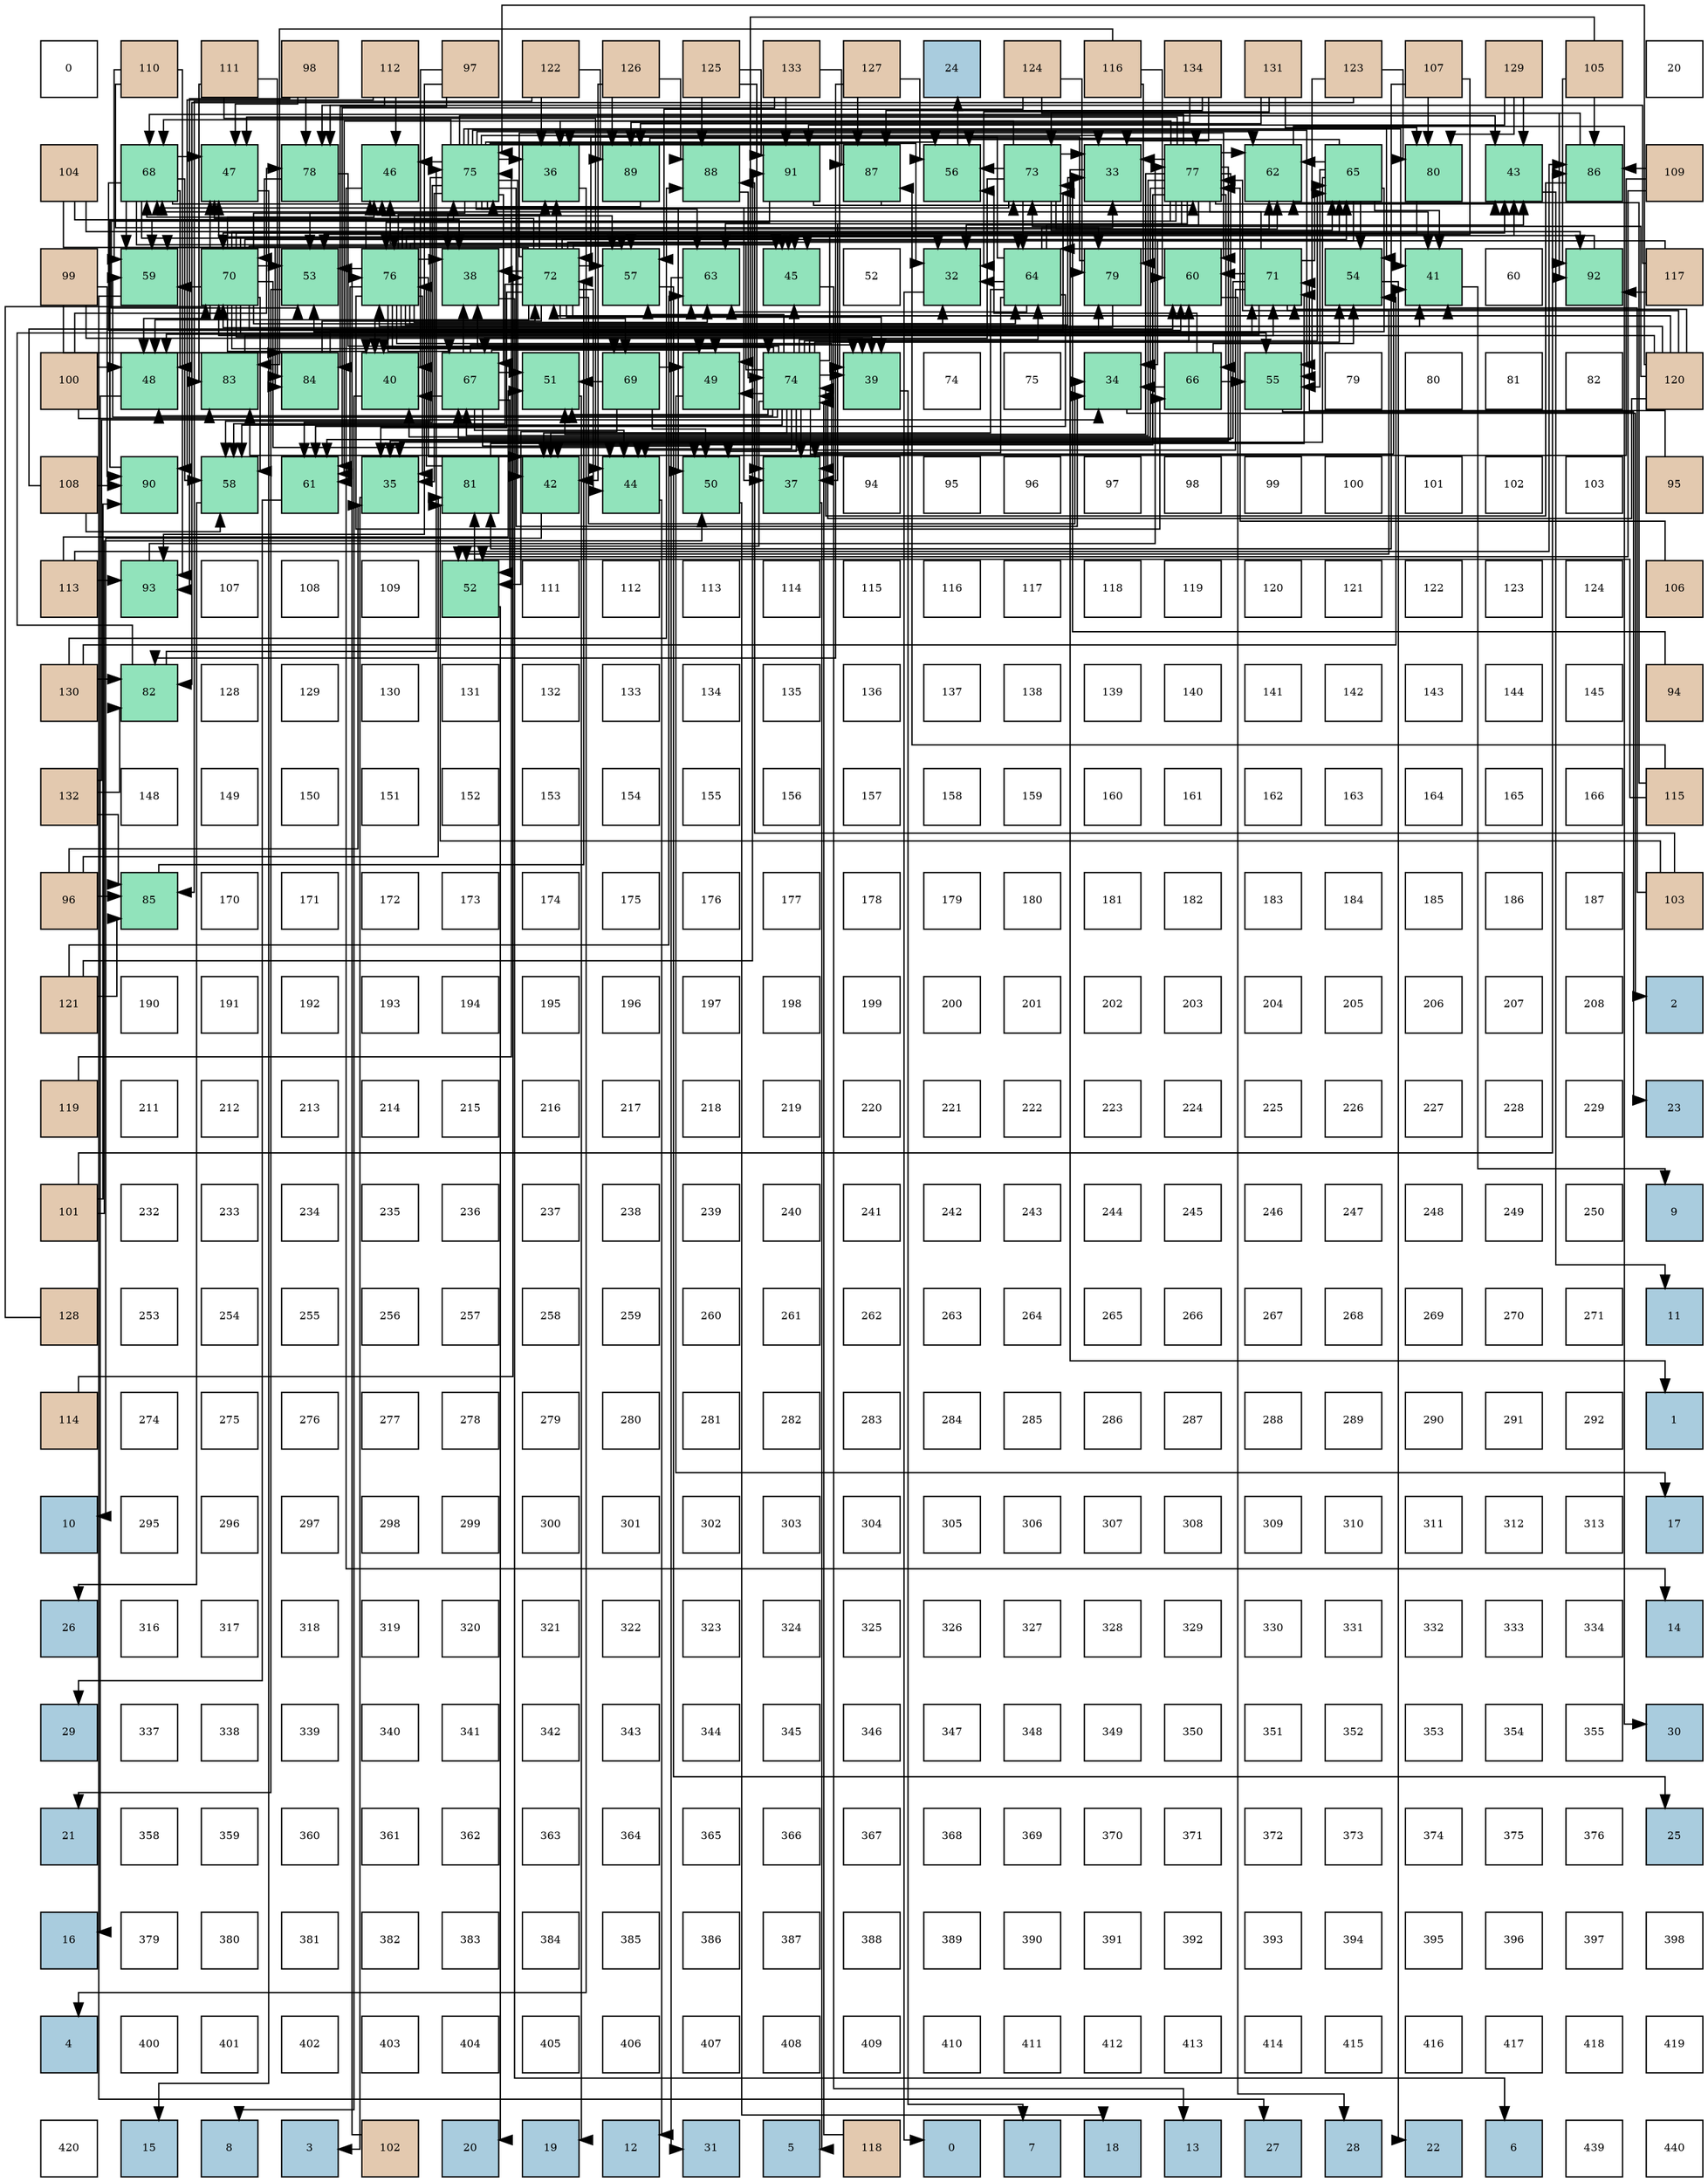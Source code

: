 digraph layout{
 rankdir=TB;
 splines=ortho;
 node [style=filled shape=square fixedsize=true width=0.6];
0[label="0", fontsize=8, fillcolor="#ffffff"];
1[label="110", fontsize=8, fillcolor="#e3c9af"];
2[label="111", fontsize=8, fillcolor="#e3c9af"];
3[label="98", fontsize=8, fillcolor="#e3c9af"];
4[label="112", fontsize=8, fillcolor="#e3c9af"];
5[label="97", fontsize=8, fillcolor="#e3c9af"];
6[label="122", fontsize=8, fillcolor="#e3c9af"];
7[label="126", fontsize=8, fillcolor="#e3c9af"];
8[label="125", fontsize=8, fillcolor="#e3c9af"];
9[label="133", fontsize=8, fillcolor="#e3c9af"];
10[label="127", fontsize=8, fillcolor="#e3c9af"];
11[label="24", fontsize=8, fillcolor="#a9ccde"];
12[label="124", fontsize=8, fillcolor="#e3c9af"];
13[label="116", fontsize=8, fillcolor="#e3c9af"];
14[label="134", fontsize=8, fillcolor="#e3c9af"];
15[label="131", fontsize=8, fillcolor="#e3c9af"];
16[label="123", fontsize=8, fillcolor="#e3c9af"];
17[label="107", fontsize=8, fillcolor="#e3c9af"];
18[label="129", fontsize=8, fillcolor="#e3c9af"];
19[label="105", fontsize=8, fillcolor="#e3c9af"];
20[label="20", fontsize=8, fillcolor="#ffffff"];
21[label="104", fontsize=8, fillcolor="#e3c9af"];
22[label="68", fontsize=8, fillcolor="#91e3bb"];
23[label="47", fontsize=8, fillcolor="#91e3bb"];
24[label="78", fontsize=8, fillcolor="#91e3bb"];
25[label="46", fontsize=8, fillcolor="#91e3bb"];
26[label="75", fontsize=8, fillcolor="#91e3bb"];
27[label="36", fontsize=8, fillcolor="#91e3bb"];
28[label="89", fontsize=8, fillcolor="#91e3bb"];
29[label="88", fontsize=8, fillcolor="#91e3bb"];
30[label="91", fontsize=8, fillcolor="#91e3bb"];
31[label="87", fontsize=8, fillcolor="#91e3bb"];
32[label="56", fontsize=8, fillcolor="#91e3bb"];
33[label="73", fontsize=8, fillcolor="#91e3bb"];
34[label="33", fontsize=8, fillcolor="#91e3bb"];
35[label="77", fontsize=8, fillcolor="#91e3bb"];
36[label="62", fontsize=8, fillcolor="#91e3bb"];
37[label="65", fontsize=8, fillcolor="#91e3bb"];
38[label="80", fontsize=8, fillcolor="#91e3bb"];
39[label="43", fontsize=8, fillcolor="#91e3bb"];
40[label="86", fontsize=8, fillcolor="#91e3bb"];
41[label="109", fontsize=8, fillcolor="#e3c9af"];
42[label="99", fontsize=8, fillcolor="#e3c9af"];
43[label="59", fontsize=8, fillcolor="#91e3bb"];
44[label="70", fontsize=8, fillcolor="#91e3bb"];
45[label="53", fontsize=8, fillcolor="#91e3bb"];
46[label="76", fontsize=8, fillcolor="#91e3bb"];
47[label="38", fontsize=8, fillcolor="#91e3bb"];
48[label="72", fontsize=8, fillcolor="#91e3bb"];
49[label="57", fontsize=8, fillcolor="#91e3bb"];
50[label="63", fontsize=8, fillcolor="#91e3bb"];
51[label="45", fontsize=8, fillcolor="#91e3bb"];
52[label="52", fontsize=8, fillcolor="#ffffff"];
53[label="32", fontsize=8, fillcolor="#91e3bb"];
54[label="64", fontsize=8, fillcolor="#91e3bb"];
55[label="79", fontsize=8, fillcolor="#91e3bb"];
56[label="60", fontsize=8, fillcolor="#91e3bb"];
57[label="71", fontsize=8, fillcolor="#91e3bb"];
58[label="54", fontsize=8, fillcolor="#91e3bb"];
59[label="41", fontsize=8, fillcolor="#91e3bb"];
60[label="60", fontsize=8, fillcolor="#ffffff"];
61[label="92", fontsize=8, fillcolor="#91e3bb"];
62[label="117", fontsize=8, fillcolor="#e3c9af"];
63[label="100", fontsize=8, fillcolor="#e3c9af"];
64[label="48", fontsize=8, fillcolor="#91e3bb"];
65[label="83", fontsize=8, fillcolor="#91e3bb"];
66[label="84", fontsize=8, fillcolor="#91e3bb"];
67[label="40", fontsize=8, fillcolor="#91e3bb"];
68[label="67", fontsize=8, fillcolor="#91e3bb"];
69[label="51", fontsize=8, fillcolor="#91e3bb"];
70[label="69", fontsize=8, fillcolor="#91e3bb"];
71[label="49", fontsize=8, fillcolor="#91e3bb"];
72[label="74", fontsize=8, fillcolor="#91e3bb"];
73[label="39", fontsize=8, fillcolor="#91e3bb"];
74[label="74", fontsize=8, fillcolor="#ffffff"];
75[label="75", fontsize=8, fillcolor="#ffffff"];
76[label="34", fontsize=8, fillcolor="#91e3bb"];
77[label="66", fontsize=8, fillcolor="#91e3bb"];
78[label="55", fontsize=8, fillcolor="#91e3bb"];
79[label="79", fontsize=8, fillcolor="#ffffff"];
80[label="80", fontsize=8, fillcolor="#ffffff"];
81[label="81", fontsize=8, fillcolor="#ffffff"];
82[label="82", fontsize=8, fillcolor="#ffffff"];
83[label="120", fontsize=8, fillcolor="#e3c9af"];
84[label="108", fontsize=8, fillcolor="#e3c9af"];
85[label="90", fontsize=8, fillcolor="#91e3bb"];
86[label="58", fontsize=8, fillcolor="#91e3bb"];
87[label="61", fontsize=8, fillcolor="#91e3bb"];
88[label="35", fontsize=8, fillcolor="#91e3bb"];
89[label="81", fontsize=8, fillcolor="#91e3bb"];
90[label="42", fontsize=8, fillcolor="#91e3bb"];
91[label="44", fontsize=8, fillcolor="#91e3bb"];
92[label="50", fontsize=8, fillcolor="#91e3bb"];
93[label="37", fontsize=8, fillcolor="#91e3bb"];
94[label="94", fontsize=8, fillcolor="#ffffff"];
95[label="95", fontsize=8, fillcolor="#ffffff"];
96[label="96", fontsize=8, fillcolor="#ffffff"];
97[label="97", fontsize=8, fillcolor="#ffffff"];
98[label="98", fontsize=8, fillcolor="#ffffff"];
99[label="99", fontsize=8, fillcolor="#ffffff"];
100[label="100", fontsize=8, fillcolor="#ffffff"];
101[label="101", fontsize=8, fillcolor="#ffffff"];
102[label="102", fontsize=8, fillcolor="#ffffff"];
103[label="103", fontsize=8, fillcolor="#ffffff"];
104[label="95", fontsize=8, fillcolor="#e3c9af"];
105[label="113", fontsize=8, fillcolor="#e3c9af"];
106[label="93", fontsize=8, fillcolor="#91e3bb"];
107[label="107", fontsize=8, fillcolor="#ffffff"];
108[label="108", fontsize=8, fillcolor="#ffffff"];
109[label="109", fontsize=8, fillcolor="#ffffff"];
110[label="52", fontsize=8, fillcolor="#91e3bb"];
111[label="111", fontsize=8, fillcolor="#ffffff"];
112[label="112", fontsize=8, fillcolor="#ffffff"];
113[label="113", fontsize=8, fillcolor="#ffffff"];
114[label="114", fontsize=8, fillcolor="#ffffff"];
115[label="115", fontsize=8, fillcolor="#ffffff"];
116[label="116", fontsize=8, fillcolor="#ffffff"];
117[label="117", fontsize=8, fillcolor="#ffffff"];
118[label="118", fontsize=8, fillcolor="#ffffff"];
119[label="119", fontsize=8, fillcolor="#ffffff"];
120[label="120", fontsize=8, fillcolor="#ffffff"];
121[label="121", fontsize=8, fillcolor="#ffffff"];
122[label="122", fontsize=8, fillcolor="#ffffff"];
123[label="123", fontsize=8, fillcolor="#ffffff"];
124[label="124", fontsize=8, fillcolor="#ffffff"];
125[label="106", fontsize=8, fillcolor="#e3c9af"];
126[label="130", fontsize=8, fillcolor="#e3c9af"];
127[label="82", fontsize=8, fillcolor="#91e3bb"];
128[label="128", fontsize=8, fillcolor="#ffffff"];
129[label="129", fontsize=8, fillcolor="#ffffff"];
130[label="130", fontsize=8, fillcolor="#ffffff"];
131[label="131", fontsize=8, fillcolor="#ffffff"];
132[label="132", fontsize=8, fillcolor="#ffffff"];
133[label="133", fontsize=8, fillcolor="#ffffff"];
134[label="134", fontsize=8, fillcolor="#ffffff"];
135[label="135", fontsize=8, fillcolor="#ffffff"];
136[label="136", fontsize=8, fillcolor="#ffffff"];
137[label="137", fontsize=8, fillcolor="#ffffff"];
138[label="138", fontsize=8, fillcolor="#ffffff"];
139[label="139", fontsize=8, fillcolor="#ffffff"];
140[label="140", fontsize=8, fillcolor="#ffffff"];
141[label="141", fontsize=8, fillcolor="#ffffff"];
142[label="142", fontsize=8, fillcolor="#ffffff"];
143[label="143", fontsize=8, fillcolor="#ffffff"];
144[label="144", fontsize=8, fillcolor="#ffffff"];
145[label="145", fontsize=8, fillcolor="#ffffff"];
146[label="94", fontsize=8, fillcolor="#e3c9af"];
147[label="132", fontsize=8, fillcolor="#e3c9af"];
148[label="148", fontsize=8, fillcolor="#ffffff"];
149[label="149", fontsize=8, fillcolor="#ffffff"];
150[label="150", fontsize=8, fillcolor="#ffffff"];
151[label="151", fontsize=8, fillcolor="#ffffff"];
152[label="152", fontsize=8, fillcolor="#ffffff"];
153[label="153", fontsize=8, fillcolor="#ffffff"];
154[label="154", fontsize=8, fillcolor="#ffffff"];
155[label="155", fontsize=8, fillcolor="#ffffff"];
156[label="156", fontsize=8, fillcolor="#ffffff"];
157[label="157", fontsize=8, fillcolor="#ffffff"];
158[label="158", fontsize=8, fillcolor="#ffffff"];
159[label="159", fontsize=8, fillcolor="#ffffff"];
160[label="160", fontsize=8, fillcolor="#ffffff"];
161[label="161", fontsize=8, fillcolor="#ffffff"];
162[label="162", fontsize=8, fillcolor="#ffffff"];
163[label="163", fontsize=8, fillcolor="#ffffff"];
164[label="164", fontsize=8, fillcolor="#ffffff"];
165[label="165", fontsize=8, fillcolor="#ffffff"];
166[label="166", fontsize=8, fillcolor="#ffffff"];
167[label="115", fontsize=8, fillcolor="#e3c9af"];
168[label="96", fontsize=8, fillcolor="#e3c9af"];
169[label="85", fontsize=8, fillcolor="#91e3bb"];
170[label="170", fontsize=8, fillcolor="#ffffff"];
171[label="171", fontsize=8, fillcolor="#ffffff"];
172[label="172", fontsize=8, fillcolor="#ffffff"];
173[label="173", fontsize=8, fillcolor="#ffffff"];
174[label="174", fontsize=8, fillcolor="#ffffff"];
175[label="175", fontsize=8, fillcolor="#ffffff"];
176[label="176", fontsize=8, fillcolor="#ffffff"];
177[label="177", fontsize=8, fillcolor="#ffffff"];
178[label="178", fontsize=8, fillcolor="#ffffff"];
179[label="179", fontsize=8, fillcolor="#ffffff"];
180[label="180", fontsize=8, fillcolor="#ffffff"];
181[label="181", fontsize=8, fillcolor="#ffffff"];
182[label="182", fontsize=8, fillcolor="#ffffff"];
183[label="183", fontsize=8, fillcolor="#ffffff"];
184[label="184", fontsize=8, fillcolor="#ffffff"];
185[label="185", fontsize=8, fillcolor="#ffffff"];
186[label="186", fontsize=8, fillcolor="#ffffff"];
187[label="187", fontsize=8, fillcolor="#ffffff"];
188[label="103", fontsize=8, fillcolor="#e3c9af"];
189[label="121", fontsize=8, fillcolor="#e3c9af"];
190[label="190", fontsize=8, fillcolor="#ffffff"];
191[label="191", fontsize=8, fillcolor="#ffffff"];
192[label="192", fontsize=8, fillcolor="#ffffff"];
193[label="193", fontsize=8, fillcolor="#ffffff"];
194[label="194", fontsize=8, fillcolor="#ffffff"];
195[label="195", fontsize=8, fillcolor="#ffffff"];
196[label="196", fontsize=8, fillcolor="#ffffff"];
197[label="197", fontsize=8, fillcolor="#ffffff"];
198[label="198", fontsize=8, fillcolor="#ffffff"];
199[label="199", fontsize=8, fillcolor="#ffffff"];
200[label="200", fontsize=8, fillcolor="#ffffff"];
201[label="201", fontsize=8, fillcolor="#ffffff"];
202[label="202", fontsize=8, fillcolor="#ffffff"];
203[label="203", fontsize=8, fillcolor="#ffffff"];
204[label="204", fontsize=8, fillcolor="#ffffff"];
205[label="205", fontsize=8, fillcolor="#ffffff"];
206[label="206", fontsize=8, fillcolor="#ffffff"];
207[label="207", fontsize=8, fillcolor="#ffffff"];
208[label="208", fontsize=8, fillcolor="#ffffff"];
209[label="2", fontsize=8, fillcolor="#a9ccde"];
210[label="119", fontsize=8, fillcolor="#e3c9af"];
211[label="211", fontsize=8, fillcolor="#ffffff"];
212[label="212", fontsize=8, fillcolor="#ffffff"];
213[label="213", fontsize=8, fillcolor="#ffffff"];
214[label="214", fontsize=8, fillcolor="#ffffff"];
215[label="215", fontsize=8, fillcolor="#ffffff"];
216[label="216", fontsize=8, fillcolor="#ffffff"];
217[label="217", fontsize=8, fillcolor="#ffffff"];
218[label="218", fontsize=8, fillcolor="#ffffff"];
219[label="219", fontsize=8, fillcolor="#ffffff"];
220[label="220", fontsize=8, fillcolor="#ffffff"];
221[label="221", fontsize=8, fillcolor="#ffffff"];
222[label="222", fontsize=8, fillcolor="#ffffff"];
223[label="223", fontsize=8, fillcolor="#ffffff"];
224[label="224", fontsize=8, fillcolor="#ffffff"];
225[label="225", fontsize=8, fillcolor="#ffffff"];
226[label="226", fontsize=8, fillcolor="#ffffff"];
227[label="227", fontsize=8, fillcolor="#ffffff"];
228[label="228", fontsize=8, fillcolor="#ffffff"];
229[label="229", fontsize=8, fillcolor="#ffffff"];
230[label="23", fontsize=8, fillcolor="#a9ccde"];
231[label="101", fontsize=8, fillcolor="#e3c9af"];
232[label="232", fontsize=8, fillcolor="#ffffff"];
233[label="233", fontsize=8, fillcolor="#ffffff"];
234[label="234", fontsize=8, fillcolor="#ffffff"];
235[label="235", fontsize=8, fillcolor="#ffffff"];
236[label="236", fontsize=8, fillcolor="#ffffff"];
237[label="237", fontsize=8, fillcolor="#ffffff"];
238[label="238", fontsize=8, fillcolor="#ffffff"];
239[label="239", fontsize=8, fillcolor="#ffffff"];
240[label="240", fontsize=8, fillcolor="#ffffff"];
241[label="241", fontsize=8, fillcolor="#ffffff"];
242[label="242", fontsize=8, fillcolor="#ffffff"];
243[label="243", fontsize=8, fillcolor="#ffffff"];
244[label="244", fontsize=8, fillcolor="#ffffff"];
245[label="245", fontsize=8, fillcolor="#ffffff"];
246[label="246", fontsize=8, fillcolor="#ffffff"];
247[label="247", fontsize=8, fillcolor="#ffffff"];
248[label="248", fontsize=8, fillcolor="#ffffff"];
249[label="249", fontsize=8, fillcolor="#ffffff"];
250[label="250", fontsize=8, fillcolor="#ffffff"];
251[label="9", fontsize=8, fillcolor="#a9ccde"];
252[label="128", fontsize=8, fillcolor="#e3c9af"];
253[label="253", fontsize=8, fillcolor="#ffffff"];
254[label="254", fontsize=8, fillcolor="#ffffff"];
255[label="255", fontsize=8, fillcolor="#ffffff"];
256[label="256", fontsize=8, fillcolor="#ffffff"];
257[label="257", fontsize=8, fillcolor="#ffffff"];
258[label="258", fontsize=8, fillcolor="#ffffff"];
259[label="259", fontsize=8, fillcolor="#ffffff"];
260[label="260", fontsize=8, fillcolor="#ffffff"];
261[label="261", fontsize=8, fillcolor="#ffffff"];
262[label="262", fontsize=8, fillcolor="#ffffff"];
263[label="263", fontsize=8, fillcolor="#ffffff"];
264[label="264", fontsize=8, fillcolor="#ffffff"];
265[label="265", fontsize=8, fillcolor="#ffffff"];
266[label="266", fontsize=8, fillcolor="#ffffff"];
267[label="267", fontsize=8, fillcolor="#ffffff"];
268[label="268", fontsize=8, fillcolor="#ffffff"];
269[label="269", fontsize=8, fillcolor="#ffffff"];
270[label="270", fontsize=8, fillcolor="#ffffff"];
271[label="271", fontsize=8, fillcolor="#ffffff"];
272[label="11", fontsize=8, fillcolor="#a9ccde"];
273[label="114", fontsize=8, fillcolor="#e3c9af"];
274[label="274", fontsize=8, fillcolor="#ffffff"];
275[label="275", fontsize=8, fillcolor="#ffffff"];
276[label="276", fontsize=8, fillcolor="#ffffff"];
277[label="277", fontsize=8, fillcolor="#ffffff"];
278[label="278", fontsize=8, fillcolor="#ffffff"];
279[label="279", fontsize=8, fillcolor="#ffffff"];
280[label="280", fontsize=8, fillcolor="#ffffff"];
281[label="281", fontsize=8, fillcolor="#ffffff"];
282[label="282", fontsize=8, fillcolor="#ffffff"];
283[label="283", fontsize=8, fillcolor="#ffffff"];
284[label="284", fontsize=8, fillcolor="#ffffff"];
285[label="285", fontsize=8, fillcolor="#ffffff"];
286[label="286", fontsize=8, fillcolor="#ffffff"];
287[label="287", fontsize=8, fillcolor="#ffffff"];
288[label="288", fontsize=8, fillcolor="#ffffff"];
289[label="289", fontsize=8, fillcolor="#ffffff"];
290[label="290", fontsize=8, fillcolor="#ffffff"];
291[label="291", fontsize=8, fillcolor="#ffffff"];
292[label="292", fontsize=8, fillcolor="#ffffff"];
293[label="1", fontsize=8, fillcolor="#a9ccde"];
294[label="10", fontsize=8, fillcolor="#a9ccde"];
295[label="295", fontsize=8, fillcolor="#ffffff"];
296[label="296", fontsize=8, fillcolor="#ffffff"];
297[label="297", fontsize=8, fillcolor="#ffffff"];
298[label="298", fontsize=8, fillcolor="#ffffff"];
299[label="299", fontsize=8, fillcolor="#ffffff"];
300[label="300", fontsize=8, fillcolor="#ffffff"];
301[label="301", fontsize=8, fillcolor="#ffffff"];
302[label="302", fontsize=8, fillcolor="#ffffff"];
303[label="303", fontsize=8, fillcolor="#ffffff"];
304[label="304", fontsize=8, fillcolor="#ffffff"];
305[label="305", fontsize=8, fillcolor="#ffffff"];
306[label="306", fontsize=8, fillcolor="#ffffff"];
307[label="307", fontsize=8, fillcolor="#ffffff"];
308[label="308", fontsize=8, fillcolor="#ffffff"];
309[label="309", fontsize=8, fillcolor="#ffffff"];
310[label="310", fontsize=8, fillcolor="#ffffff"];
311[label="311", fontsize=8, fillcolor="#ffffff"];
312[label="312", fontsize=8, fillcolor="#ffffff"];
313[label="313", fontsize=8, fillcolor="#ffffff"];
314[label="17", fontsize=8, fillcolor="#a9ccde"];
315[label="26", fontsize=8, fillcolor="#a9ccde"];
316[label="316", fontsize=8, fillcolor="#ffffff"];
317[label="317", fontsize=8, fillcolor="#ffffff"];
318[label="318", fontsize=8, fillcolor="#ffffff"];
319[label="319", fontsize=8, fillcolor="#ffffff"];
320[label="320", fontsize=8, fillcolor="#ffffff"];
321[label="321", fontsize=8, fillcolor="#ffffff"];
322[label="322", fontsize=8, fillcolor="#ffffff"];
323[label="323", fontsize=8, fillcolor="#ffffff"];
324[label="324", fontsize=8, fillcolor="#ffffff"];
325[label="325", fontsize=8, fillcolor="#ffffff"];
326[label="326", fontsize=8, fillcolor="#ffffff"];
327[label="327", fontsize=8, fillcolor="#ffffff"];
328[label="328", fontsize=8, fillcolor="#ffffff"];
329[label="329", fontsize=8, fillcolor="#ffffff"];
330[label="330", fontsize=8, fillcolor="#ffffff"];
331[label="331", fontsize=8, fillcolor="#ffffff"];
332[label="332", fontsize=8, fillcolor="#ffffff"];
333[label="333", fontsize=8, fillcolor="#ffffff"];
334[label="334", fontsize=8, fillcolor="#ffffff"];
335[label="14", fontsize=8, fillcolor="#a9ccde"];
336[label="29", fontsize=8, fillcolor="#a9ccde"];
337[label="337", fontsize=8, fillcolor="#ffffff"];
338[label="338", fontsize=8, fillcolor="#ffffff"];
339[label="339", fontsize=8, fillcolor="#ffffff"];
340[label="340", fontsize=8, fillcolor="#ffffff"];
341[label="341", fontsize=8, fillcolor="#ffffff"];
342[label="342", fontsize=8, fillcolor="#ffffff"];
343[label="343", fontsize=8, fillcolor="#ffffff"];
344[label="344", fontsize=8, fillcolor="#ffffff"];
345[label="345", fontsize=8, fillcolor="#ffffff"];
346[label="346", fontsize=8, fillcolor="#ffffff"];
347[label="347", fontsize=8, fillcolor="#ffffff"];
348[label="348", fontsize=8, fillcolor="#ffffff"];
349[label="349", fontsize=8, fillcolor="#ffffff"];
350[label="350", fontsize=8, fillcolor="#ffffff"];
351[label="351", fontsize=8, fillcolor="#ffffff"];
352[label="352", fontsize=8, fillcolor="#ffffff"];
353[label="353", fontsize=8, fillcolor="#ffffff"];
354[label="354", fontsize=8, fillcolor="#ffffff"];
355[label="355", fontsize=8, fillcolor="#ffffff"];
356[label="30", fontsize=8, fillcolor="#a9ccde"];
357[label="21", fontsize=8, fillcolor="#a9ccde"];
358[label="358", fontsize=8, fillcolor="#ffffff"];
359[label="359", fontsize=8, fillcolor="#ffffff"];
360[label="360", fontsize=8, fillcolor="#ffffff"];
361[label="361", fontsize=8, fillcolor="#ffffff"];
362[label="362", fontsize=8, fillcolor="#ffffff"];
363[label="363", fontsize=8, fillcolor="#ffffff"];
364[label="364", fontsize=8, fillcolor="#ffffff"];
365[label="365", fontsize=8, fillcolor="#ffffff"];
366[label="366", fontsize=8, fillcolor="#ffffff"];
367[label="367", fontsize=8, fillcolor="#ffffff"];
368[label="368", fontsize=8, fillcolor="#ffffff"];
369[label="369", fontsize=8, fillcolor="#ffffff"];
370[label="370", fontsize=8, fillcolor="#ffffff"];
371[label="371", fontsize=8, fillcolor="#ffffff"];
372[label="372", fontsize=8, fillcolor="#ffffff"];
373[label="373", fontsize=8, fillcolor="#ffffff"];
374[label="374", fontsize=8, fillcolor="#ffffff"];
375[label="375", fontsize=8, fillcolor="#ffffff"];
376[label="376", fontsize=8, fillcolor="#ffffff"];
377[label="25", fontsize=8, fillcolor="#a9ccde"];
378[label="16", fontsize=8, fillcolor="#a9ccde"];
379[label="379", fontsize=8, fillcolor="#ffffff"];
380[label="380", fontsize=8, fillcolor="#ffffff"];
381[label="381", fontsize=8, fillcolor="#ffffff"];
382[label="382", fontsize=8, fillcolor="#ffffff"];
383[label="383", fontsize=8, fillcolor="#ffffff"];
384[label="384", fontsize=8, fillcolor="#ffffff"];
385[label="385", fontsize=8, fillcolor="#ffffff"];
386[label="386", fontsize=8, fillcolor="#ffffff"];
387[label="387", fontsize=8, fillcolor="#ffffff"];
388[label="388", fontsize=8, fillcolor="#ffffff"];
389[label="389", fontsize=8, fillcolor="#ffffff"];
390[label="390", fontsize=8, fillcolor="#ffffff"];
391[label="391", fontsize=8, fillcolor="#ffffff"];
392[label="392", fontsize=8, fillcolor="#ffffff"];
393[label="393", fontsize=8, fillcolor="#ffffff"];
394[label="394", fontsize=8, fillcolor="#ffffff"];
395[label="395", fontsize=8, fillcolor="#ffffff"];
396[label="396", fontsize=8, fillcolor="#ffffff"];
397[label="397", fontsize=8, fillcolor="#ffffff"];
398[label="398", fontsize=8, fillcolor="#ffffff"];
399[label="4", fontsize=8, fillcolor="#a9ccde"];
400[label="400", fontsize=8, fillcolor="#ffffff"];
401[label="401", fontsize=8, fillcolor="#ffffff"];
402[label="402", fontsize=8, fillcolor="#ffffff"];
403[label="403", fontsize=8, fillcolor="#ffffff"];
404[label="404", fontsize=8, fillcolor="#ffffff"];
405[label="405", fontsize=8, fillcolor="#ffffff"];
406[label="406", fontsize=8, fillcolor="#ffffff"];
407[label="407", fontsize=8, fillcolor="#ffffff"];
408[label="408", fontsize=8, fillcolor="#ffffff"];
409[label="409", fontsize=8, fillcolor="#ffffff"];
410[label="410", fontsize=8, fillcolor="#ffffff"];
411[label="411", fontsize=8, fillcolor="#ffffff"];
412[label="412", fontsize=8, fillcolor="#ffffff"];
413[label="413", fontsize=8, fillcolor="#ffffff"];
414[label="414", fontsize=8, fillcolor="#ffffff"];
415[label="415", fontsize=8, fillcolor="#ffffff"];
416[label="416", fontsize=8, fillcolor="#ffffff"];
417[label="417", fontsize=8, fillcolor="#ffffff"];
418[label="418", fontsize=8, fillcolor="#ffffff"];
419[label="419", fontsize=8, fillcolor="#ffffff"];
420[label="420", fontsize=8, fillcolor="#ffffff"];
421[label="15", fontsize=8, fillcolor="#a9ccde"];
422[label="8", fontsize=8, fillcolor="#a9ccde"];
423[label="3", fontsize=8, fillcolor="#a9ccde"];
424[label="102", fontsize=8, fillcolor="#e3c9af"];
425[label="20", fontsize=8, fillcolor="#a9ccde"];
426[label="19", fontsize=8, fillcolor="#a9ccde"];
427[label="12", fontsize=8, fillcolor="#a9ccde"];
428[label="31", fontsize=8, fillcolor="#a9ccde"];
429[label="5", fontsize=8, fillcolor="#a9ccde"];
430[label="118", fontsize=8, fillcolor="#e3c9af"];
431[label="0", fontsize=8, fillcolor="#a9ccde"];
432[label="7", fontsize=8, fillcolor="#a9ccde"];
433[label="18", fontsize=8, fillcolor="#a9ccde"];
434[label="13", fontsize=8, fillcolor="#a9ccde"];
435[label="27", fontsize=8, fillcolor="#a9ccde"];
436[label="28", fontsize=8, fillcolor="#a9ccde"];
437[label="22", fontsize=8, fillcolor="#a9ccde"];
438[label="6", fontsize=8, fillcolor="#a9ccde"];
439[label="439", fontsize=8, fillcolor="#ffffff"];
440[label="440", fontsize=8, fillcolor="#ffffff"];
edge [constraint=false, style=vis];53 -> 431;
34 -> 293;
76 -> 209;
88 -> 423;
27 -> 399;
93 -> 429;
47 -> 438;
73 -> 432;
67 -> 422;
59 -> 251;
90 -> 294;
39 -> 272;
91 -> 427;
51 -> 434;
25 -> 335;
23 -> 421;
64 -> 378;
71 -> 314;
92 -> 433;
69 -> 426;
110 -> 425;
45 -> 357;
58 -> 437;
78 -> 230;
32 -> 11;
49 -> 377;
86 -> 315;
43 -> 435;
56 -> 436;
87 -> 336;
36 -> 356;
50 -> 428;
54 -> 53;
54 -> 34;
54 -> 27;
54 -> 93;
54 -> 90;
54 -> 39;
54 -> 87;
54 -> 50;
37 -> 76;
37 -> 88;
37 -> 59;
37 -> 45;
37 -> 58;
37 -> 78;
37 -> 32;
37 -> 36;
77 -> 76;
77 -> 58;
77 -> 78;
77 -> 32;
68 -> 47;
68 -> 73;
68 -> 67;
68 -> 91;
68 -> 71;
68 -> 92;
68 -> 69;
68 -> 110;
22 -> 51;
22 -> 25;
22 -> 23;
22 -> 64;
22 -> 49;
22 -> 86;
22 -> 43;
22 -> 56;
70 -> 71;
70 -> 92;
70 -> 69;
70 -> 110;
44 -> 53;
44 -> 47;
44 -> 73;
44 -> 67;
44 -> 39;
44 -> 91;
44 -> 51;
44 -> 25;
44 -> 23;
44 -> 64;
44 -> 45;
44 -> 78;
44 -> 49;
44 -> 86;
44 -> 43;
44 -> 56;
44 -> 54;
44 -> 37;
44 -> 70;
57 -> 91;
57 -> 64;
57 -> 110;
57 -> 56;
57 -> 54;
57 -> 37;
57 -> 68;
57 -> 22;
48 -> 76;
48 -> 88;
48 -> 27;
48 -> 47;
48 -> 73;
48 -> 67;
48 -> 91;
48 -> 51;
48 -> 25;
48 -> 23;
48 -> 64;
48 -> 49;
48 -> 86;
48 -> 43;
48 -> 56;
48 -> 50;
48 -> 54;
48 -> 37;
48 -> 70;
33 -> 34;
33 -> 32;
33 -> 87;
33 -> 36;
33 -> 54;
33 -> 37;
33 -> 68;
33 -> 22;
72 -> 93;
72 -> 47;
72 -> 73;
72 -> 67;
72 -> 59;
72 -> 90;
72 -> 91;
72 -> 51;
72 -> 25;
72 -> 23;
72 -> 64;
72 -> 71;
72 -> 92;
72 -> 69;
72 -> 110;
72 -> 58;
72 -> 49;
72 -> 86;
72 -> 43;
72 -> 56;
72 -> 54;
72 -> 37;
26 -> 53;
26 -> 34;
26 -> 76;
26 -> 88;
26 -> 27;
26 -> 93;
26 -> 73;
26 -> 59;
26 -> 90;
26 -> 39;
26 -> 25;
26 -> 92;
26 -> 45;
26 -> 58;
26 -> 78;
26 -> 32;
26 -> 86;
26 -> 87;
26 -> 36;
26 -> 50;
26 -> 68;
26 -> 22;
46 -> 53;
46 -> 34;
46 -> 88;
46 -> 27;
46 -> 93;
46 -> 47;
46 -> 59;
46 -> 90;
46 -> 39;
46 -> 51;
46 -> 71;
46 -> 45;
46 -> 49;
46 -> 87;
46 -> 36;
46 -> 50;
46 -> 77;
46 -> 68;
46 -> 22;
35 -> 53;
35 -> 34;
35 -> 88;
35 -> 27;
35 -> 93;
35 -> 67;
35 -> 59;
35 -> 90;
35 -> 39;
35 -> 23;
35 -> 69;
35 -> 45;
35 -> 43;
35 -> 87;
35 -> 36;
35 -> 50;
35 -> 77;
35 -> 68;
35 -> 22;
24 -> 44;
24 -> 72;
55 -> 44;
55 -> 48;
38 -> 44;
89 -> 57;
89 -> 46;
127 -> 57;
127 -> 26;
65 -> 57;
66 -> 48;
66 -> 33;
169 -> 48;
40 -> 33;
40 -> 72;
31 -> 33;
29 -> 72;
28 -> 26;
28 -> 35;
85 -> 26;
30 -> 46;
30 -> 35;
61 -> 46;
106 -> 35;
146 -> 33;
104 -> 57;
168 -> 88;
168 -> 89;
168 -> 169;
5 -> 67;
5 -> 66;
5 -> 106;
3 -> 23;
3 -> 24;
3 -> 106;
42 -> 73;
42 -> 66;
42 -> 85;
63 -> 64;
63 -> 24;
63 -> 65;
231 -> 92;
231 -> 40;
231 -> 85;
424 -> 46;
188 -> 59;
188 -> 89;
188 -> 29;
21 -> 47;
21 -> 66;
21 -> 61;
19 -> 71;
19 -> 40;
19 -> 61;
125 -> 35;
17 -> 45;
17 -> 38;
17 -> 89;
84 -> 86;
84 -> 55;
84 -> 85;
41 -> 110;
41 -> 65;
41 -> 40;
1 -> 43;
1 -> 55;
1 -> 106;
2 -> 91;
2 -> 65;
2 -> 66;
4 -> 25;
4 -> 24;
4 -> 85;
105 -> 69;
105 -> 40;
105 -> 106;
273 -> 48;
167 -> 36;
167 -> 89;
167 -> 31;
13 -> 56;
13 -> 55;
13 -> 65;
62 -> 51;
62 -> 24;
62 -> 61;
430 -> 72;
210 -> 26;
83 -> 44;
83 -> 57;
83 -> 48;
83 -> 33;
83 -> 72;
83 -> 26;
83 -> 46;
83 -> 35;
189 -> 50;
189 -> 169;
189 -> 30;
6 -> 27;
6 -> 169;
6 -> 28;
16 -> 78;
16 -> 38;
16 -> 127;
12 -> 49;
12 -> 55;
12 -> 61;
8 -> 93;
8 -> 29;
8 -> 30;
7 -> 90;
7 -> 29;
7 -> 28;
10 -> 32;
10 -> 127;
10 -> 31;
252 -> 44;
18 -> 39;
18 -> 38;
18 -> 30;
126 -> 58;
126 -> 127;
126 -> 29;
15 -> 53;
15 -> 38;
15 -> 28;
147 -> 76;
147 -> 127;
147 -> 169;
9 -> 87;
9 -> 31;
9 -> 30;
14 -> 34;
14 -> 31;
14 -> 28;
edge [constraint=true, style=invis];
0 -> 21 -> 42 -> 63 -> 84 -> 105 -> 126 -> 147 -> 168 -> 189 -> 210 -> 231 -> 252 -> 273 -> 294 -> 315 -> 336 -> 357 -> 378 -> 399 -> 420;
1 -> 22 -> 43 -> 64 -> 85 -> 106 -> 127 -> 148 -> 169 -> 190 -> 211 -> 232 -> 253 -> 274 -> 295 -> 316 -> 337 -> 358 -> 379 -> 400 -> 421;
2 -> 23 -> 44 -> 65 -> 86 -> 107 -> 128 -> 149 -> 170 -> 191 -> 212 -> 233 -> 254 -> 275 -> 296 -> 317 -> 338 -> 359 -> 380 -> 401 -> 422;
3 -> 24 -> 45 -> 66 -> 87 -> 108 -> 129 -> 150 -> 171 -> 192 -> 213 -> 234 -> 255 -> 276 -> 297 -> 318 -> 339 -> 360 -> 381 -> 402 -> 423;
4 -> 25 -> 46 -> 67 -> 88 -> 109 -> 130 -> 151 -> 172 -> 193 -> 214 -> 235 -> 256 -> 277 -> 298 -> 319 -> 340 -> 361 -> 382 -> 403 -> 424;
5 -> 26 -> 47 -> 68 -> 89 -> 110 -> 131 -> 152 -> 173 -> 194 -> 215 -> 236 -> 257 -> 278 -> 299 -> 320 -> 341 -> 362 -> 383 -> 404 -> 425;
6 -> 27 -> 48 -> 69 -> 90 -> 111 -> 132 -> 153 -> 174 -> 195 -> 216 -> 237 -> 258 -> 279 -> 300 -> 321 -> 342 -> 363 -> 384 -> 405 -> 426;
7 -> 28 -> 49 -> 70 -> 91 -> 112 -> 133 -> 154 -> 175 -> 196 -> 217 -> 238 -> 259 -> 280 -> 301 -> 322 -> 343 -> 364 -> 385 -> 406 -> 427;
8 -> 29 -> 50 -> 71 -> 92 -> 113 -> 134 -> 155 -> 176 -> 197 -> 218 -> 239 -> 260 -> 281 -> 302 -> 323 -> 344 -> 365 -> 386 -> 407 -> 428;
9 -> 30 -> 51 -> 72 -> 93 -> 114 -> 135 -> 156 -> 177 -> 198 -> 219 -> 240 -> 261 -> 282 -> 303 -> 324 -> 345 -> 366 -> 387 -> 408 -> 429;
10 -> 31 -> 52 -> 73 -> 94 -> 115 -> 136 -> 157 -> 178 -> 199 -> 220 -> 241 -> 262 -> 283 -> 304 -> 325 -> 346 -> 367 -> 388 -> 409 -> 430;
11 -> 32 -> 53 -> 74 -> 95 -> 116 -> 137 -> 158 -> 179 -> 200 -> 221 -> 242 -> 263 -> 284 -> 305 -> 326 -> 347 -> 368 -> 389 -> 410 -> 431;
12 -> 33 -> 54 -> 75 -> 96 -> 117 -> 138 -> 159 -> 180 -> 201 -> 222 -> 243 -> 264 -> 285 -> 306 -> 327 -> 348 -> 369 -> 390 -> 411 -> 432;
13 -> 34 -> 55 -> 76 -> 97 -> 118 -> 139 -> 160 -> 181 -> 202 -> 223 -> 244 -> 265 -> 286 -> 307 -> 328 -> 349 -> 370 -> 391 -> 412 -> 433;
14 -> 35 -> 56 -> 77 -> 98 -> 119 -> 140 -> 161 -> 182 -> 203 -> 224 -> 245 -> 266 -> 287 -> 308 -> 329 -> 350 -> 371 -> 392 -> 413 -> 434;
15 -> 36 -> 57 -> 78 -> 99 -> 120 -> 141 -> 162 -> 183 -> 204 -> 225 -> 246 -> 267 -> 288 -> 309 -> 330 -> 351 -> 372 -> 393 -> 414 -> 435;
16 -> 37 -> 58 -> 79 -> 100 -> 121 -> 142 -> 163 -> 184 -> 205 -> 226 -> 247 -> 268 -> 289 -> 310 -> 331 -> 352 -> 373 -> 394 -> 415 -> 436;
17 -> 38 -> 59 -> 80 -> 101 -> 122 -> 143 -> 164 -> 185 -> 206 -> 227 -> 248 -> 269 -> 290 -> 311 -> 332 -> 353 -> 374 -> 395 -> 416 -> 437;
18 -> 39 -> 60 -> 81 -> 102 -> 123 -> 144 -> 165 -> 186 -> 207 -> 228 -> 249 -> 270 -> 291 -> 312 -> 333 -> 354 -> 375 -> 396 -> 417 -> 438;
19 -> 40 -> 61 -> 82 -> 103 -> 124 -> 145 -> 166 -> 187 -> 208 -> 229 -> 250 -> 271 -> 292 -> 313 -> 334 -> 355 -> 376 -> 397 -> 418 -> 439;
20 -> 41 -> 62 -> 83 -> 104 -> 125 -> 146 -> 167 -> 188 -> 209 -> 230 -> 251 -> 272 -> 293 -> 314 -> 335 -> 356 -> 377 -> 398 -> 419 -> 440;
rank = same {0 -> 1 -> 2 -> 3 -> 4 -> 5 -> 6 -> 7 -> 8 -> 9 -> 10 -> 11 -> 12 -> 13 -> 14 -> 15 -> 16 -> 17 -> 18 -> 19 -> 20};
rank = same {21 -> 22 -> 23 -> 24 -> 25 -> 26 -> 27 -> 28 -> 29 -> 30 -> 31 -> 32 -> 33 -> 34 -> 35 -> 36 -> 37 -> 38 -> 39 -> 40 -> 41};
rank = same {42 -> 43 -> 44 -> 45 -> 46 -> 47 -> 48 -> 49 -> 50 -> 51 -> 52 -> 53 -> 54 -> 55 -> 56 -> 57 -> 58 -> 59 -> 60 -> 61 -> 62};
rank = same {63 -> 64 -> 65 -> 66 -> 67 -> 68 -> 69 -> 70 -> 71 -> 72 -> 73 -> 74 -> 75 -> 76 -> 77 -> 78 -> 79 -> 80 -> 81 -> 82 -> 83};
rank = same {84 -> 85 -> 86 -> 87 -> 88 -> 89 -> 90 -> 91 -> 92 -> 93 -> 94 -> 95 -> 96 -> 97 -> 98 -> 99 -> 100 -> 101 -> 102 -> 103 -> 104};
rank = same {105 -> 106 -> 107 -> 108 -> 109 -> 110 -> 111 -> 112 -> 113 -> 114 -> 115 -> 116 -> 117 -> 118 -> 119 -> 120 -> 121 -> 122 -> 123 -> 124 -> 125};
rank = same {126 -> 127 -> 128 -> 129 -> 130 -> 131 -> 132 -> 133 -> 134 -> 135 -> 136 -> 137 -> 138 -> 139 -> 140 -> 141 -> 142 -> 143 -> 144 -> 145 -> 146};
rank = same {147 -> 148 -> 149 -> 150 -> 151 -> 152 -> 153 -> 154 -> 155 -> 156 -> 157 -> 158 -> 159 -> 160 -> 161 -> 162 -> 163 -> 164 -> 165 -> 166 -> 167};
rank = same {168 -> 169 -> 170 -> 171 -> 172 -> 173 -> 174 -> 175 -> 176 -> 177 -> 178 -> 179 -> 180 -> 181 -> 182 -> 183 -> 184 -> 185 -> 186 -> 187 -> 188};
rank = same {189 -> 190 -> 191 -> 192 -> 193 -> 194 -> 195 -> 196 -> 197 -> 198 -> 199 -> 200 -> 201 -> 202 -> 203 -> 204 -> 205 -> 206 -> 207 -> 208 -> 209};
rank = same {210 -> 211 -> 212 -> 213 -> 214 -> 215 -> 216 -> 217 -> 218 -> 219 -> 220 -> 221 -> 222 -> 223 -> 224 -> 225 -> 226 -> 227 -> 228 -> 229 -> 230};
rank = same {231 -> 232 -> 233 -> 234 -> 235 -> 236 -> 237 -> 238 -> 239 -> 240 -> 241 -> 242 -> 243 -> 244 -> 245 -> 246 -> 247 -> 248 -> 249 -> 250 -> 251};
rank = same {252 -> 253 -> 254 -> 255 -> 256 -> 257 -> 258 -> 259 -> 260 -> 261 -> 262 -> 263 -> 264 -> 265 -> 266 -> 267 -> 268 -> 269 -> 270 -> 271 -> 272};
rank = same {273 -> 274 -> 275 -> 276 -> 277 -> 278 -> 279 -> 280 -> 281 -> 282 -> 283 -> 284 -> 285 -> 286 -> 287 -> 288 -> 289 -> 290 -> 291 -> 292 -> 293};
rank = same {294 -> 295 -> 296 -> 297 -> 298 -> 299 -> 300 -> 301 -> 302 -> 303 -> 304 -> 305 -> 306 -> 307 -> 308 -> 309 -> 310 -> 311 -> 312 -> 313 -> 314};
rank = same {315 -> 316 -> 317 -> 318 -> 319 -> 320 -> 321 -> 322 -> 323 -> 324 -> 325 -> 326 -> 327 -> 328 -> 329 -> 330 -> 331 -> 332 -> 333 -> 334 -> 335};
rank = same {336 -> 337 -> 338 -> 339 -> 340 -> 341 -> 342 -> 343 -> 344 -> 345 -> 346 -> 347 -> 348 -> 349 -> 350 -> 351 -> 352 -> 353 -> 354 -> 355 -> 356};
rank = same {357 -> 358 -> 359 -> 360 -> 361 -> 362 -> 363 -> 364 -> 365 -> 366 -> 367 -> 368 -> 369 -> 370 -> 371 -> 372 -> 373 -> 374 -> 375 -> 376 -> 377};
rank = same {378 -> 379 -> 380 -> 381 -> 382 -> 383 -> 384 -> 385 -> 386 -> 387 -> 388 -> 389 -> 390 -> 391 -> 392 -> 393 -> 394 -> 395 -> 396 -> 397 -> 398};
rank = same {399 -> 400 -> 401 -> 402 -> 403 -> 404 -> 405 -> 406 -> 407 -> 408 -> 409 -> 410 -> 411 -> 412 -> 413 -> 414 -> 415 -> 416 -> 417 -> 418 -> 419};
rank = same {420 -> 421 -> 422 -> 423 -> 424 -> 425 -> 426 -> 427 -> 428 -> 429 -> 430 -> 431 -> 432 -> 433 -> 434 -> 435 -> 436 -> 437 -> 438 -> 439 -> 440};
}